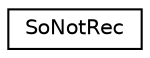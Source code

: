 digraph "Graphical Class Hierarchy"
{
 // LATEX_PDF_SIZE
  edge [fontname="Helvetica",fontsize="10",labelfontname="Helvetica",labelfontsize="10"];
  node [fontname="Helvetica",fontsize="10",shape=record];
  rankdir="LR";
  Node0 [label="SoNotRec",height=0.2,width=0.4,color="black", fillcolor="white", style="filled",URL="$classSoNotRec.html",tooltip="The SoNotRec class specifies records for notification lists."];
}
